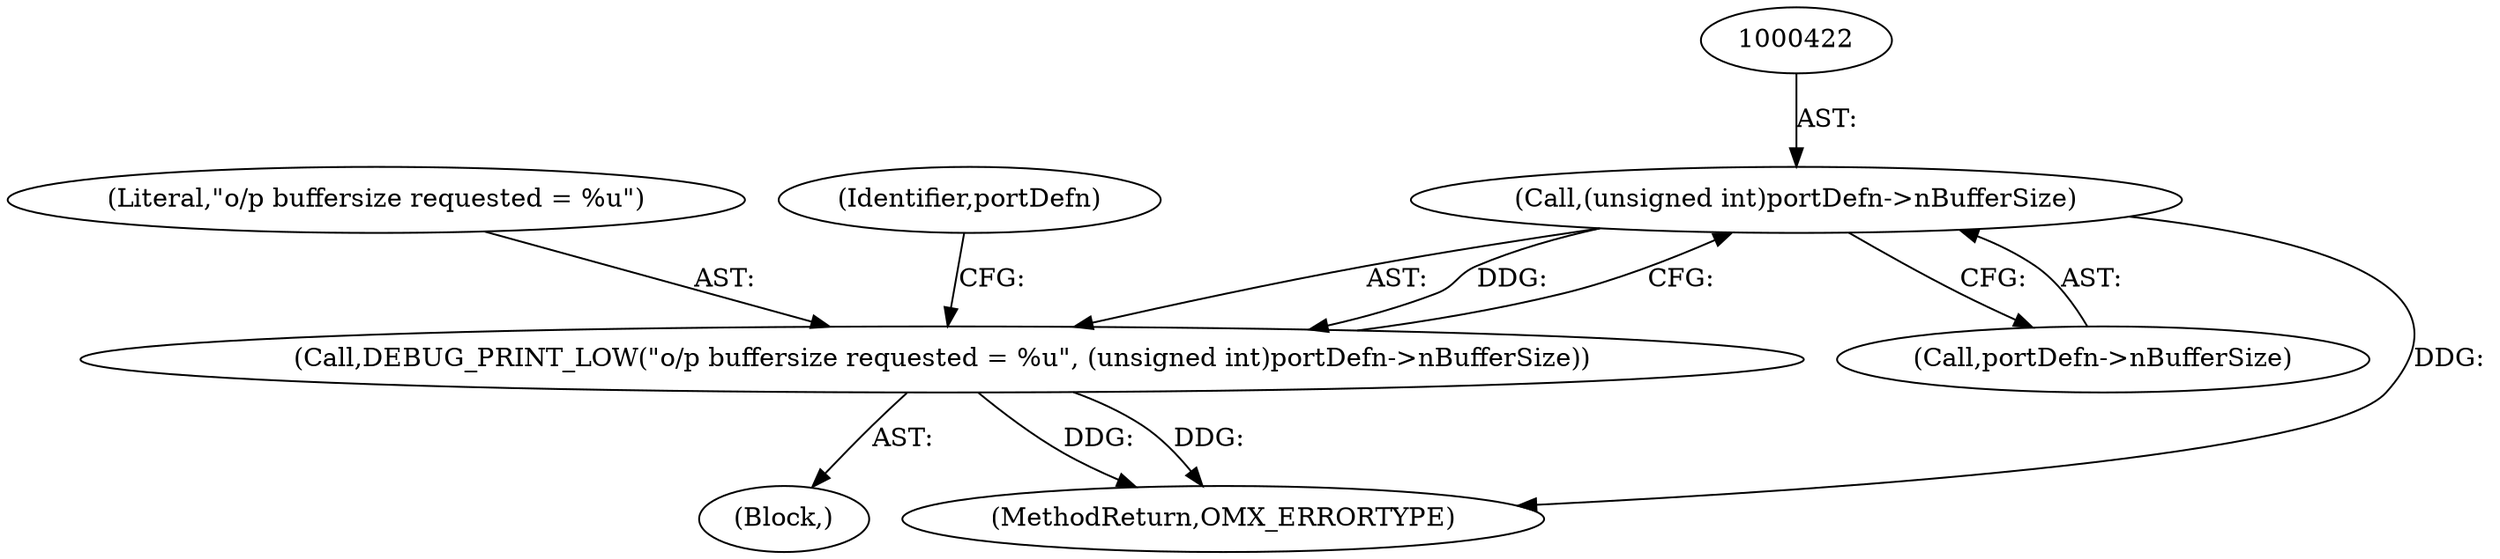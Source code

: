 digraph "0_Android_560ccdb509a7b86186fac0fce1b25bd9a3e6a6e8_7@pointer" {
"1000421" [label="(Call,(unsigned int)portDefn->nBufferSize)"];
"1000419" [label="(Call,DEBUG_PRINT_LOW(\"o/p buffersize requested = %u\", (unsigned int)portDefn->nBufferSize))"];
"1000404" [label="(Block,)"];
"1000419" [label="(Call,DEBUG_PRINT_LOW(\"o/p buffersize requested = %u\", (unsigned int)portDefn->nBufferSize))"];
"1000423" [label="(Call,portDefn->nBufferSize)"];
"1000420" [label="(Literal,\"o/p buffersize requested = %u\")"];
"1000421" [label="(Call,(unsigned int)portDefn->nBufferSize)"];
"1002913" [label="(MethodReturn,OMX_ERRORTYPE)"];
"1000429" [label="(Identifier,portDefn)"];
"1000421" -> "1000419"  [label="AST: "];
"1000421" -> "1000423"  [label="CFG: "];
"1000422" -> "1000421"  [label="AST: "];
"1000423" -> "1000421"  [label="AST: "];
"1000419" -> "1000421"  [label="CFG: "];
"1000421" -> "1002913"  [label="DDG: "];
"1000421" -> "1000419"  [label="DDG: "];
"1000419" -> "1000404"  [label="AST: "];
"1000420" -> "1000419"  [label="AST: "];
"1000429" -> "1000419"  [label="CFG: "];
"1000419" -> "1002913"  [label="DDG: "];
"1000419" -> "1002913"  [label="DDG: "];
}
